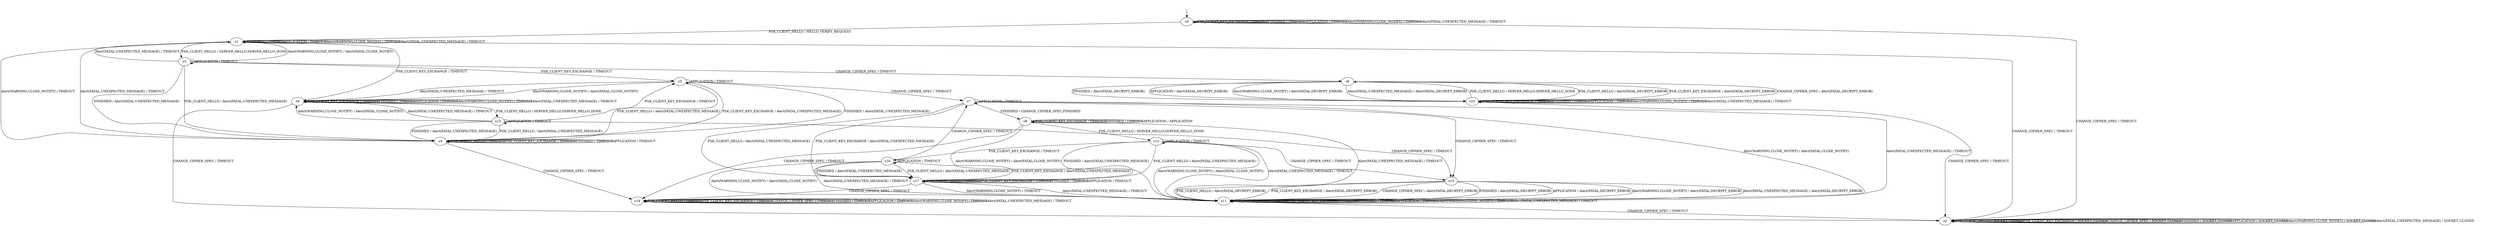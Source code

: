 digraph h5 {
s0 [label="s0"];
s1 [label="s1"];
s2 [label="s2"];
s3 [label="s3"];
s9 [label="s9"];
s4 [label="s4"];
s5 [label="s5"];
s6 [label="s6"];
s15 [label="s15"];
s7 [label="s7"];
s10 [label="s10"];
s14 [label="s14"];
s8 [label="s8"];
s11 [label="s11"];
s13 [label="s13"];
s17 [label="s17"];
s12 [label="s12"];
s16 [label="s16"];
s0 -> s1 [label="PSK_CLIENT_HELLO / HELLO_VERIFY_REQUEST"];
s0 -> s0 [label="PSK_CLIENT_KEY_EXCHANGE / TIMEOUT"];
s0 -> s2 [label="CHANGE_CIPHER_SPEC / TIMEOUT"];
s0 -> s0 [label="FINISHED / TIMEOUT"];
s0 -> s0 [label="APPLICATION / TIMEOUT"];
s0 -> s0 [label="Alert(WARNING,CLOSE_NOTIFY) / TIMEOUT"];
s0 -> s0 [label="Alert(FATAL,UNEXPECTED_MESSAGE) / TIMEOUT"];
s1 -> s3 [label="PSK_CLIENT_HELLO / SERVER_HELLO,SERVER_HELLO_DONE"];
s1 -> s9 [label="PSK_CLIENT_KEY_EXCHANGE / TIMEOUT"];
s1 -> s2 [label="CHANGE_CIPHER_SPEC / TIMEOUT"];
s1 -> s1 [label="FINISHED / TIMEOUT"];
s1 -> s1 [label="APPLICATION / TIMEOUT"];
s1 -> s1 [label="Alert(WARNING,CLOSE_NOTIFY) / TIMEOUT"];
s1 -> s1 [label="Alert(FATAL,UNEXPECTED_MESSAGE) / TIMEOUT"];
s2 -> s2 [label="PSK_CLIENT_HELLO / SOCKET_CLOSED"];
s2 -> s2 [label="PSK_CLIENT_KEY_EXCHANGE / SOCKET_CLOSED"];
s2 -> s2 [label="CHANGE_CIPHER_SPEC / SOCKET_CLOSED"];
s2 -> s2 [label="FINISHED / SOCKET_CLOSED"];
s2 -> s2 [label="APPLICATION / SOCKET_CLOSED"];
s2 -> s2 [label="Alert(WARNING,CLOSE_NOTIFY) / SOCKET_CLOSED"];
s2 -> s2 [label="Alert(FATAL,UNEXPECTED_MESSAGE) / SOCKET_CLOSED"];
s3 -> s4 [label="PSK_CLIENT_HELLO / Alert(FATAL,UNEXPECTED_MESSAGE)"];
s3 -> s5 [label="PSK_CLIENT_KEY_EXCHANGE / TIMEOUT"];
s3 -> s6 [label="CHANGE_CIPHER_SPEC / TIMEOUT"];
s3 -> s4 [label="FINISHED / Alert(FATAL,UNEXPECTED_MESSAGE)"];
s3 -> s3 [label="APPLICATION / TIMEOUT"];
s3 -> s1 [label="Alert(WARNING,CLOSE_NOTIFY) / Alert(FATAL,CLOSE_NOTIFY)"];
s3 -> s1 [label="Alert(FATAL,UNEXPECTED_MESSAGE) / TIMEOUT"];
s9 -> s15 [label="PSK_CLIENT_HELLO / SERVER_HELLO,SERVER_HELLO_DONE"];
s9 -> s9 [label="PSK_CLIENT_KEY_EXCHANGE / TIMEOUT"];
s9 -> s2 [label="CHANGE_CIPHER_SPEC / TIMEOUT"];
s9 -> s9 [label="FINISHED / TIMEOUT"];
s9 -> s9 [label="APPLICATION / TIMEOUT"];
s9 -> s9 [label="Alert(WARNING,CLOSE_NOTIFY) / TIMEOUT"];
s9 -> s9 [label="Alert(FATAL,UNEXPECTED_MESSAGE) / TIMEOUT"];
s4 -> s4 [label="PSK_CLIENT_HELLO / TIMEOUT"];
s4 -> s4 [label="PSK_CLIENT_KEY_EXCHANGE / TIMEOUT"];
s4 -> s14 [label="CHANGE_CIPHER_SPEC / TIMEOUT"];
s4 -> s4 [label="FINISHED / TIMEOUT"];
s4 -> s4 [label="APPLICATION / TIMEOUT"];
s4 -> s1 [label="Alert(WARNING,CLOSE_NOTIFY) / TIMEOUT"];
s4 -> s1 [label="Alert(FATAL,UNEXPECTED_MESSAGE) / TIMEOUT"];
s5 -> s4 [label="PSK_CLIENT_HELLO / Alert(FATAL,UNEXPECTED_MESSAGE)"];
s5 -> s4 [label="PSK_CLIENT_KEY_EXCHANGE / Alert(FATAL,UNEXPECTED_MESSAGE)"];
s5 -> s7 [label="CHANGE_CIPHER_SPEC / TIMEOUT"];
s5 -> s4 [label="FINISHED / Alert(FATAL,UNEXPECTED_MESSAGE)"];
s5 -> s5 [label="APPLICATION / TIMEOUT"];
s5 -> s9 [label="Alert(WARNING,CLOSE_NOTIFY) / Alert(FATAL,CLOSE_NOTIFY)"];
s5 -> s9 [label="Alert(FATAL,UNEXPECTED_MESSAGE) / TIMEOUT"];
s6 -> s10 [label="PSK_CLIENT_HELLO / Alert(FATAL,DECRYPT_ERROR)"];
s6 -> s10 [label="PSK_CLIENT_KEY_EXCHANGE / Alert(FATAL,DECRYPT_ERROR)"];
s6 -> s10 [label="CHANGE_CIPHER_SPEC / Alert(FATAL,DECRYPT_ERROR)"];
s6 -> s10 [label="FINISHED / Alert(FATAL,DECRYPT_ERROR)"];
s6 -> s10 [label="APPLICATION / Alert(FATAL,DECRYPT_ERROR)"];
s6 -> s10 [label="Alert(WARNING,CLOSE_NOTIFY) / Alert(FATAL,DECRYPT_ERROR)"];
s6 -> s10 [label="Alert(FATAL,UNEXPECTED_MESSAGE) / Alert(FATAL,DECRYPT_ERROR)"];
s15 -> s4 [label="PSK_CLIENT_HELLO / Alert(FATAL,UNEXPECTED_MESSAGE)"];
s15 -> s5 [label="PSK_CLIENT_KEY_EXCHANGE / TIMEOUT"];
s15 -> s13 [label="CHANGE_CIPHER_SPEC / TIMEOUT"];
s15 -> s4 [label="FINISHED / Alert(FATAL,UNEXPECTED_MESSAGE)"];
s15 -> s15 [label="APPLICATION / TIMEOUT"];
s15 -> s9 [label="Alert(WARNING,CLOSE_NOTIFY) / Alert(FATAL,CLOSE_NOTIFY)"];
s15 -> s9 [label="Alert(FATAL,UNEXPECTED_MESSAGE) / TIMEOUT"];
s7 -> s17 [label="PSK_CLIENT_HELLO / Alert(FATAL,UNEXPECTED_MESSAGE)"];
s7 -> s17 [label="PSK_CLIENT_KEY_EXCHANGE / Alert(FATAL,UNEXPECTED_MESSAGE)"];
s7 -> s13 [label="CHANGE_CIPHER_SPEC / TIMEOUT"];
s7 -> s8 [label="FINISHED / CHANGE_CIPHER_SPEC,FINISHED"];
s7 -> s7 [label="APPLICATION / TIMEOUT"];
s7 -> s11 [label="Alert(WARNING,CLOSE_NOTIFY) / Alert(FATAL,CLOSE_NOTIFY)"];
s7 -> s11 [label="Alert(FATAL,UNEXPECTED_MESSAGE) / TIMEOUT"];
s10 -> s6 [label="PSK_CLIENT_HELLO / SERVER_HELLO,SERVER_HELLO_DONE"];
s10 -> s10 [label="PSK_CLIENT_KEY_EXCHANGE / TIMEOUT"];
s10 -> s2 [label="CHANGE_CIPHER_SPEC / TIMEOUT"];
s10 -> s10 [label="FINISHED / TIMEOUT"];
s10 -> s10 [label="APPLICATION / TIMEOUT"];
s10 -> s10 [label="Alert(WARNING,CLOSE_NOTIFY) / TIMEOUT"];
s10 -> s10 [label="Alert(FATAL,UNEXPECTED_MESSAGE) / TIMEOUT"];
s14 -> s14 [label="PSK_CLIENT_HELLO / TIMEOUT"];
s14 -> s14 [label="PSK_CLIENT_KEY_EXCHANGE / TIMEOUT"];
s14 -> s14 [label="CHANGE_CIPHER_SPEC / TIMEOUT"];
s14 -> s14 [label="FINISHED / TIMEOUT"];
s14 -> s14 [label="APPLICATION / TIMEOUT"];
s14 -> s14 [label="Alert(WARNING,CLOSE_NOTIFY) / TIMEOUT"];
s14 -> s14 [label="Alert(FATAL,UNEXPECTED_MESSAGE) / TIMEOUT"];
s8 -> s12 [label="PSK_CLIENT_HELLO / SERVER_HELLO,SERVER_HELLO_DONE"];
s8 -> s8 [label="PSK_CLIENT_KEY_EXCHANGE / TIMEOUT"];
s8 -> s14 [label="CHANGE_CIPHER_SPEC / TIMEOUT"];
s8 -> s8 [label="FINISHED / TIMEOUT"];
s8 -> s8 [label="APPLICATION / APPLICATION"];
s8 -> s11 [label="Alert(WARNING,CLOSE_NOTIFY) / Alert(FATAL,CLOSE_NOTIFY)"];
s8 -> s11 [label="Alert(FATAL,UNEXPECTED_MESSAGE) / TIMEOUT"];
s11 -> s11 [label="PSK_CLIENT_HELLO / TIMEOUT"];
s11 -> s11 [label="PSK_CLIENT_KEY_EXCHANGE / TIMEOUT"];
s11 -> s2 [label="CHANGE_CIPHER_SPEC / TIMEOUT"];
s11 -> s11 [label="FINISHED / TIMEOUT"];
s11 -> s11 [label="APPLICATION / TIMEOUT"];
s11 -> s11 [label="Alert(WARNING,CLOSE_NOTIFY) / TIMEOUT"];
s11 -> s11 [label="Alert(FATAL,UNEXPECTED_MESSAGE) / TIMEOUT"];
s13 -> s11 [label="PSK_CLIENT_HELLO / Alert(FATAL,DECRYPT_ERROR)"];
s13 -> s11 [label="PSK_CLIENT_KEY_EXCHANGE / Alert(FATAL,DECRYPT_ERROR)"];
s13 -> s11 [label="CHANGE_CIPHER_SPEC / Alert(FATAL,DECRYPT_ERROR)"];
s13 -> s11 [label="FINISHED / Alert(FATAL,DECRYPT_ERROR)"];
s13 -> s11 [label="APPLICATION / Alert(FATAL,DECRYPT_ERROR)"];
s13 -> s11 [label="Alert(WARNING,CLOSE_NOTIFY) / Alert(FATAL,DECRYPT_ERROR)"];
s13 -> s11 [label="Alert(FATAL,UNEXPECTED_MESSAGE) / Alert(FATAL,DECRYPT_ERROR)"];
s17 -> s17 [label="PSK_CLIENT_HELLO / TIMEOUT"];
s17 -> s17 [label="PSK_CLIENT_KEY_EXCHANGE / TIMEOUT"];
s17 -> s14 [label="CHANGE_CIPHER_SPEC / TIMEOUT"];
s17 -> s17 [label="FINISHED / TIMEOUT"];
s17 -> s17 [label="APPLICATION / TIMEOUT"];
s17 -> s11 [label="Alert(WARNING,CLOSE_NOTIFY) / TIMEOUT"];
s17 -> s11 [label="Alert(FATAL,UNEXPECTED_MESSAGE) / TIMEOUT"];
s12 -> s17 [label="PSK_CLIENT_HELLO / Alert(FATAL,UNEXPECTED_MESSAGE)"];
s12 -> s16 [label="PSK_CLIENT_KEY_EXCHANGE / TIMEOUT"];
s12 -> s13 [label="CHANGE_CIPHER_SPEC / TIMEOUT"];
s12 -> s17 [label="FINISHED / Alert(FATAL,UNEXPECTED_MESSAGE)"];
s12 -> s12 [label="APPLICATION / TIMEOUT"];
s12 -> s11 [label="Alert(WARNING,CLOSE_NOTIFY) / Alert(FATAL,CLOSE_NOTIFY)"];
s12 -> s11 [label="Alert(FATAL,UNEXPECTED_MESSAGE) / TIMEOUT"];
s16 -> s17 [label="PSK_CLIENT_HELLO / Alert(FATAL,UNEXPECTED_MESSAGE)"];
s16 -> s17 [label="PSK_CLIENT_KEY_EXCHANGE / Alert(FATAL,UNEXPECTED_MESSAGE)"];
s16 -> s7 [label="CHANGE_CIPHER_SPEC / TIMEOUT"];
s16 -> s17 [label="FINISHED / Alert(FATAL,UNEXPECTED_MESSAGE)"];
s16 -> s16 [label="APPLICATION / TIMEOUT"];
s16 -> s11 [label="Alert(WARNING,CLOSE_NOTIFY) / Alert(FATAL,CLOSE_NOTIFY)"];
s16 -> s11 [label="Alert(FATAL,UNEXPECTED_MESSAGE) / TIMEOUT"];
__start0 [shape=none, label=""];
__start0 -> s0 [label=""];
}
